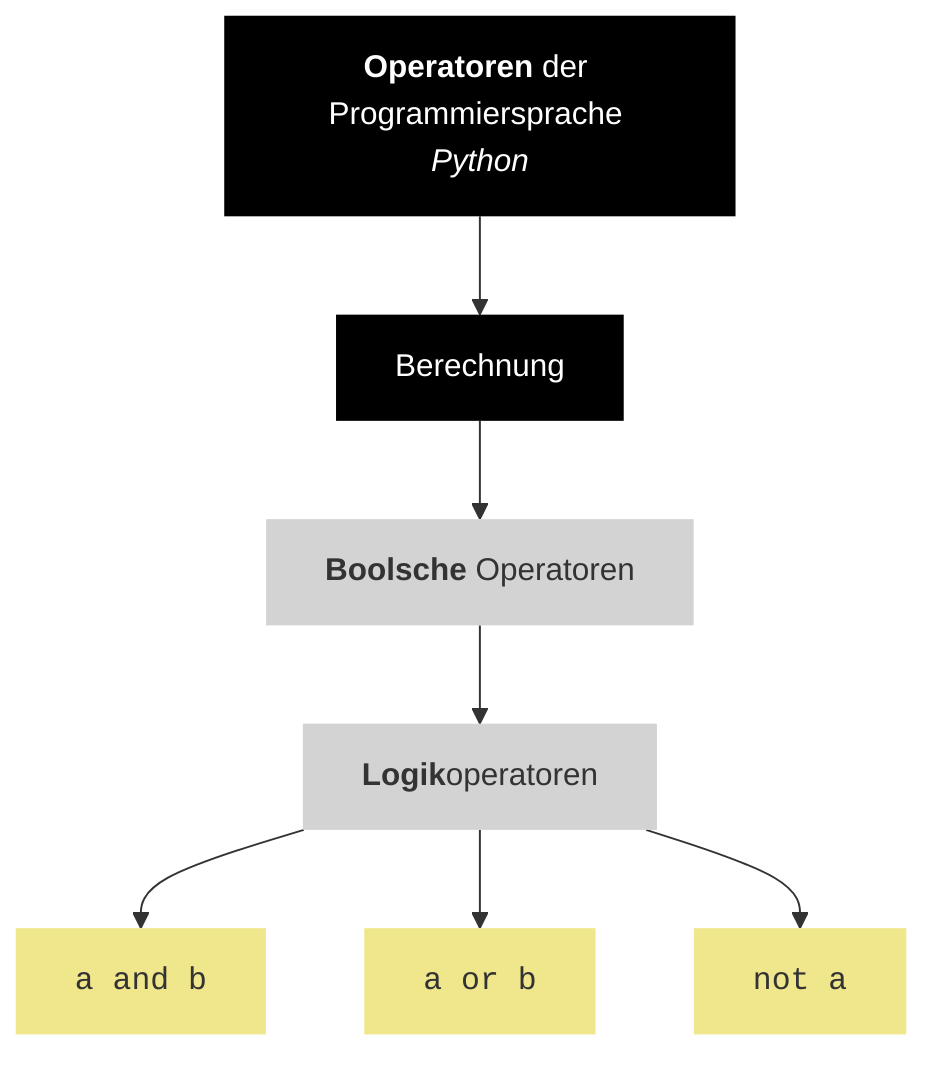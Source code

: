flowchart TB

    Operatoren["<b>Operatoren</b> der Programmiersprache <i>Python</i>"]

    Operatoren --> Berechnung

    Berechnung --> Boolsch["<b>Boolsche</b> Operatoren"]

    Boolsch --> Logik["<b>Logik</b>operatoren"]

    Logik --> And["<code>a and b</code>"]
    Logik --> Or["<code>a or b</code>"]
    Logik --> Not["<code>not a</code>"]
    
    style Operatoren fill:black,color:white,stroke-width:0px
    style Berechnung fill:black,color:white,stroke-width:0px

    style Boolsch fill:lightgray,stroke-width:0px
    style Logik fill:lightgray,stroke-width:0px

    style And fill:khaki,stroke-width:0px
    style Or fill:khaki,stroke-width:0px
    style Not fill:khaki,stroke-width:0px